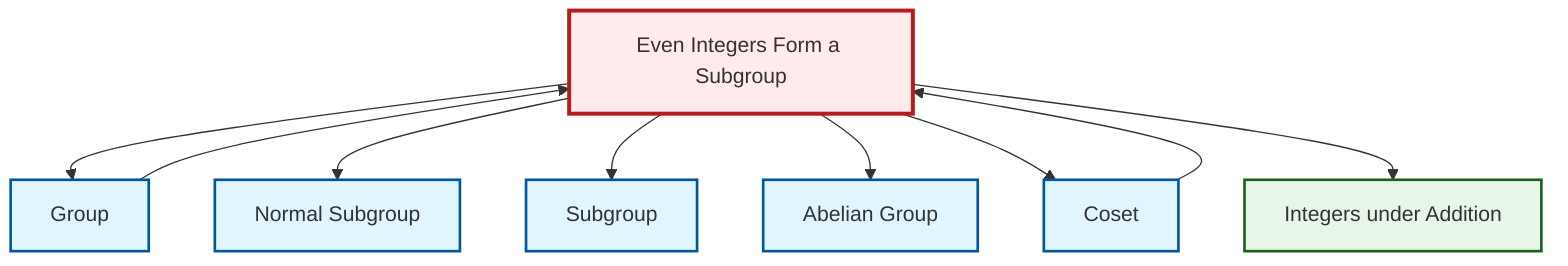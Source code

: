 graph TD
    classDef definition fill:#e1f5fe,stroke:#01579b,stroke-width:2px
    classDef theorem fill:#f3e5f5,stroke:#4a148c,stroke-width:2px
    classDef axiom fill:#fff3e0,stroke:#e65100,stroke-width:2px
    classDef example fill:#e8f5e9,stroke:#1b5e20,stroke-width:2px
    classDef current fill:#ffebee,stroke:#b71c1c,stroke-width:3px
    ex-integers-addition["Integers under Addition"]:::example
    ex-even-integers-subgroup["Even Integers Form a Subgroup"]:::example
    def-group["Group"]:::definition
    def-subgroup["Subgroup"]:::definition
    def-normal-subgroup["Normal Subgroup"]:::definition
    def-coset["Coset"]:::definition
    def-abelian-group["Abelian Group"]:::definition
    ex-even-integers-subgroup --> def-group
    ex-even-integers-subgroup --> def-normal-subgroup
    def-group --> ex-even-integers-subgroup
    ex-even-integers-subgroup --> def-subgroup
    ex-even-integers-subgroup --> def-abelian-group
    ex-even-integers-subgroup --> def-coset
    ex-even-integers-subgroup --> ex-integers-addition
    def-coset --> ex-even-integers-subgroup
    class ex-even-integers-subgroup current